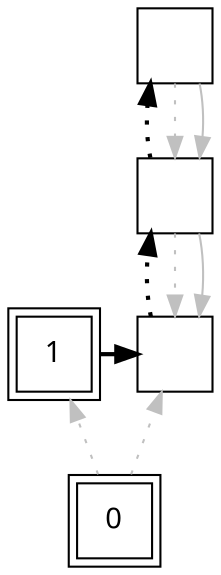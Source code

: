 digraph G {
rankdir = BT;
Node [ fontname="Apple Symbols"];
Player		[ label="1" shape=square peripheries=2];
Ground		[ label="0" shape=square peripheries=2];
Island0		[ label="" shape=square];
Island1		[ label="" shape=square];
Island2		[ label="" shape=square];
	"Ground" -> "Player" [style=dotted color="gray"];
	"Player" -> "Island0" [constraint=false  penwidth=2];
	"Island1" -> "Island0" [style=dotted color="gray"];
	"Ground" -> "Island0" [style=dotted color="gray"];
	"Island0" -> "Island1" [style=dotted  penwidth=2];
	"Island2" -> "Island1" [style=dotted color="gray"];
	"Island1" -> "Island2" [style=dotted  penwidth=2];
	"Island1" -> "Island0" [constraint=false color="gray"];
	"Island2" -> "Island1" [constraint=false color="gray"];
}